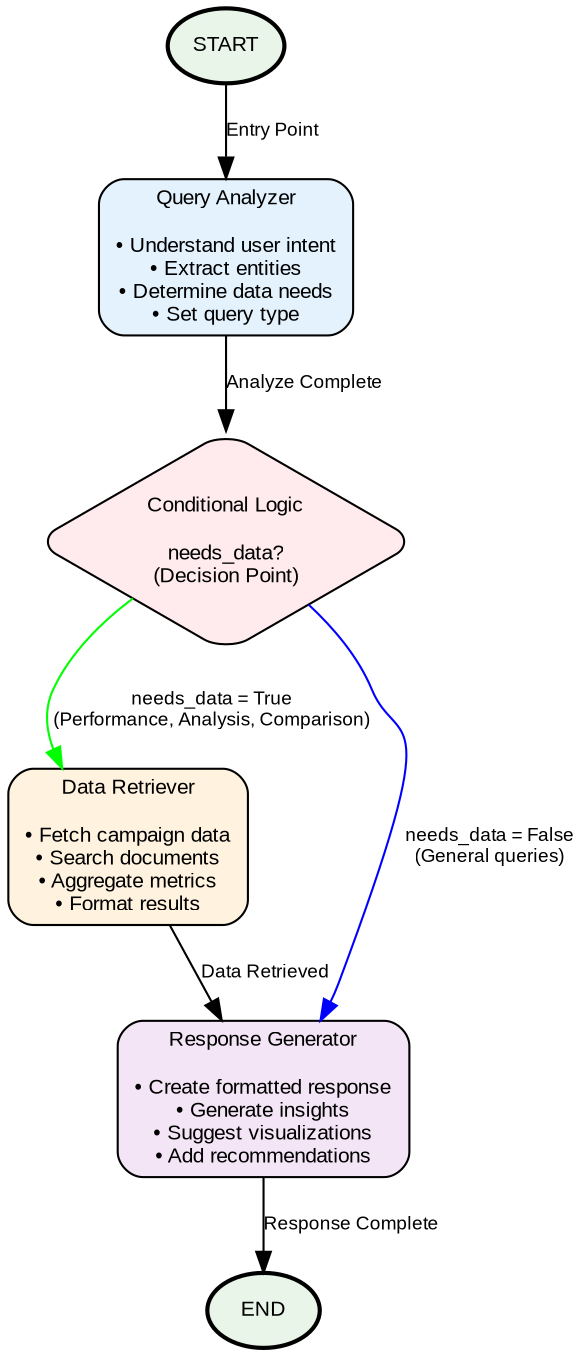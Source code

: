 // Campaign Assistant LangGraph Workflow
digraph langgraph_workflow {
	dpi=300 rankdir=TB size="12,10"
	node [fontname=Arial fontsize=10 shape=box style="rounded,filled"]
	edge [fontname=Arial fontsize=9]
	START [label=START fillcolor="#E8F5E8" shape=ellipse style="filled,bold"]
	analyze_query [label="Query Analyzer

• Understand user intent
• Extract entities
• Determine data needs
• Set query type" fillcolor="#E3F2FD"]
	should_retrieve [label="Conditional Logic

needs_data?
(Decision Point)" fillcolor="#FFEBEE" shape=diamond]
	retrieve_data [label="Data Retriever

• Fetch campaign data
• Search documents
• Aggregate metrics
• Format results" fillcolor="#FFF3E0"]
	generate_response [label="Response Generator

• Create formatted response
• Generate insights
• Suggest visualizations
• Add recommendations" fillcolor="#F3E5F5"]
	END [label=END fillcolor="#E8F5E8" shape=ellipse style="filled,bold"]
	START -> analyze_query [label="Entry Point"]
	analyze_query -> should_retrieve [label="Analyze Complete"]
	should_retrieve -> retrieve_data [label="needs_data = True
(Performance, Analysis, Comparison)" color=green]
	should_retrieve -> generate_response [label="needs_data = False
(General queries)" color=blue]
	retrieve_data -> generate_response [label="Data Retrieved"]
	generate_response -> END [label="Response Complete"]
}
